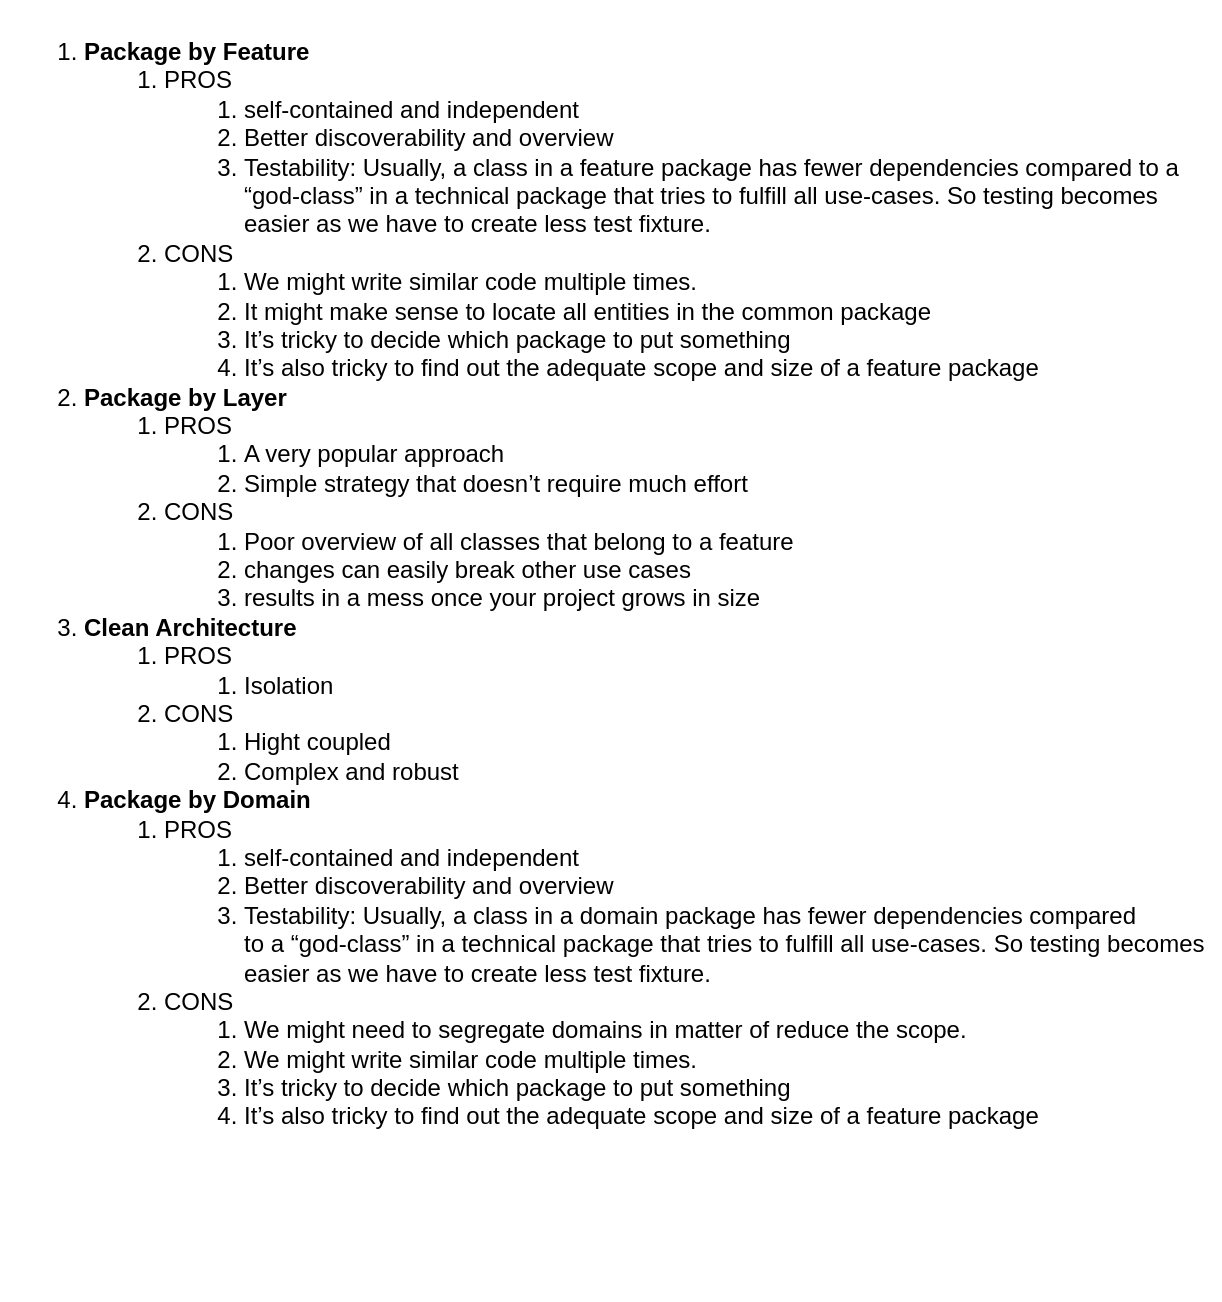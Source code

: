 <mxfile version="21.2.9" type="github">
  <diagram id="dIy_7yolNXo8ApJIttfb" name="Page-1">
    <mxGraphModel dx="874" dy="377" grid="1" gridSize="10" guides="1" tooltips="1" connect="1" arrows="1" fold="1" page="1" pageScale="1" pageWidth="827" pageHeight="1169" math="0" shadow="0">
      <root>
        <mxCell id="0" />
        <mxCell id="1" parent="0" />
        <mxCell id="wq3zZg_m6Ostuyi_Egyb-2" value="&lt;ol&gt;&lt;li&gt;&lt;b&gt;Package by Feature&lt;/b&gt;&lt;/li&gt;&lt;ol&gt;&lt;li&gt;PROS&lt;/li&gt;&lt;ol&gt;&lt;li&gt;self-contained and independent&lt;br&gt;&lt;/li&gt;&lt;li&gt;Better discoverability and overview&lt;/li&gt;&lt;li&gt;Testability: Usually, a class in a feature package has fewer dependencies compared to a “god-class” in a technical package that tries to fulfill all use-cases. So testing becomes easier as we have to create less test fixture.&lt;br&gt;&lt;/li&gt;&lt;/ol&gt;&lt;li&gt;CONS&lt;/li&gt;&lt;ol&gt;&lt;li&gt;We might write similar code multiple times.&lt;br&gt;&lt;/li&gt;&lt;li&gt;It might make sense to locate all entities in the common package&lt;/li&gt;&lt;li&gt;It’s tricky to decide which package to put something&lt;/li&gt;&lt;li&gt;It’s also tricky to find out the adequate scope and size of a feature package&lt;/li&gt;&lt;/ol&gt;&lt;/ol&gt;&lt;li&gt;&lt;b&gt;Package by Layer &lt;/b&gt;&lt;br&gt;&lt;/li&gt;&lt;ol&gt;&lt;li&gt;PROS&lt;/li&gt;&lt;ol&gt;&lt;li&gt;A very popular approach&lt;/li&gt;&lt;li&gt;Simple strategy that doesn’t require much effort&lt;br&gt;&lt;/li&gt;&lt;/ol&gt;&lt;li&gt;CONS&lt;/li&gt;&lt;ol&gt;&lt;li&gt;Poor overview of all classes that belong to a feature&lt;/li&gt;&lt;li&gt;changes can easily break other use cases&lt;/li&gt;&lt;li&gt;results in a mess once your project grows in size&lt;br&gt;&lt;/li&gt;&lt;/ol&gt;&lt;/ol&gt;&lt;li&gt;&lt;b&gt;Clean Architecture&lt;/b&gt;&lt;/li&gt;&lt;ol&gt;&lt;li&gt;PROS&lt;/li&gt;&lt;ol&gt;&lt;li&gt;Isolation&lt;br&gt;&lt;/li&gt;&lt;/ol&gt;&lt;li&gt;CONS&lt;/li&gt;&lt;ol&gt;&lt;li&gt;Hight coupled&lt;/li&gt;&lt;li&gt;Complex and robust&lt;/li&gt;&lt;/ol&gt;&lt;/ol&gt;&lt;li&gt;&lt;b&gt;Package by Domain&lt;/b&gt;&lt;/li&gt;&lt;ol&gt;&lt;li&gt;PROS&lt;/li&gt;&lt;ol&gt;&lt;li&gt;self-contained and independent&lt;br&gt;&lt;/li&gt;&lt;li&gt;Better discoverability and overview&lt;/li&gt;&lt;li&gt;Testability: Usually, a class in a domain package has fewer dependencies compared &lt;br&gt;to a “god-class” in a technical package that tries to fulfill all use-cases. So testing becomes easier as we have to create less test fixture.&lt;/li&gt;&lt;/ol&gt;&lt;li&gt;CONS&lt;/li&gt;&lt;ol&gt;&lt;li&gt;We might need to segregate domains in matter of reduce the scope.&lt;/li&gt;&lt;li&gt;We might write similar code multiple times.&lt;br&gt;&lt;/li&gt;&lt;li&gt;It’s tricky to decide which package to put something&lt;/li&gt;&lt;li&gt;It’s also tricky to find out the adequate scope and size of a feature package&lt;/li&gt;&lt;/ol&gt;&lt;/ol&gt;&lt;/ol&gt;" style="text;html=1;strokeColor=none;fillColor=none;align=left;verticalAlign=top;whiteSpace=wrap;rounded=0;horizontal=1;" parent="1" vertex="1">
          <mxGeometry x="190" y="320" width="610" height="650" as="geometry" />
        </mxCell>
      </root>
    </mxGraphModel>
  </diagram>
</mxfile>
